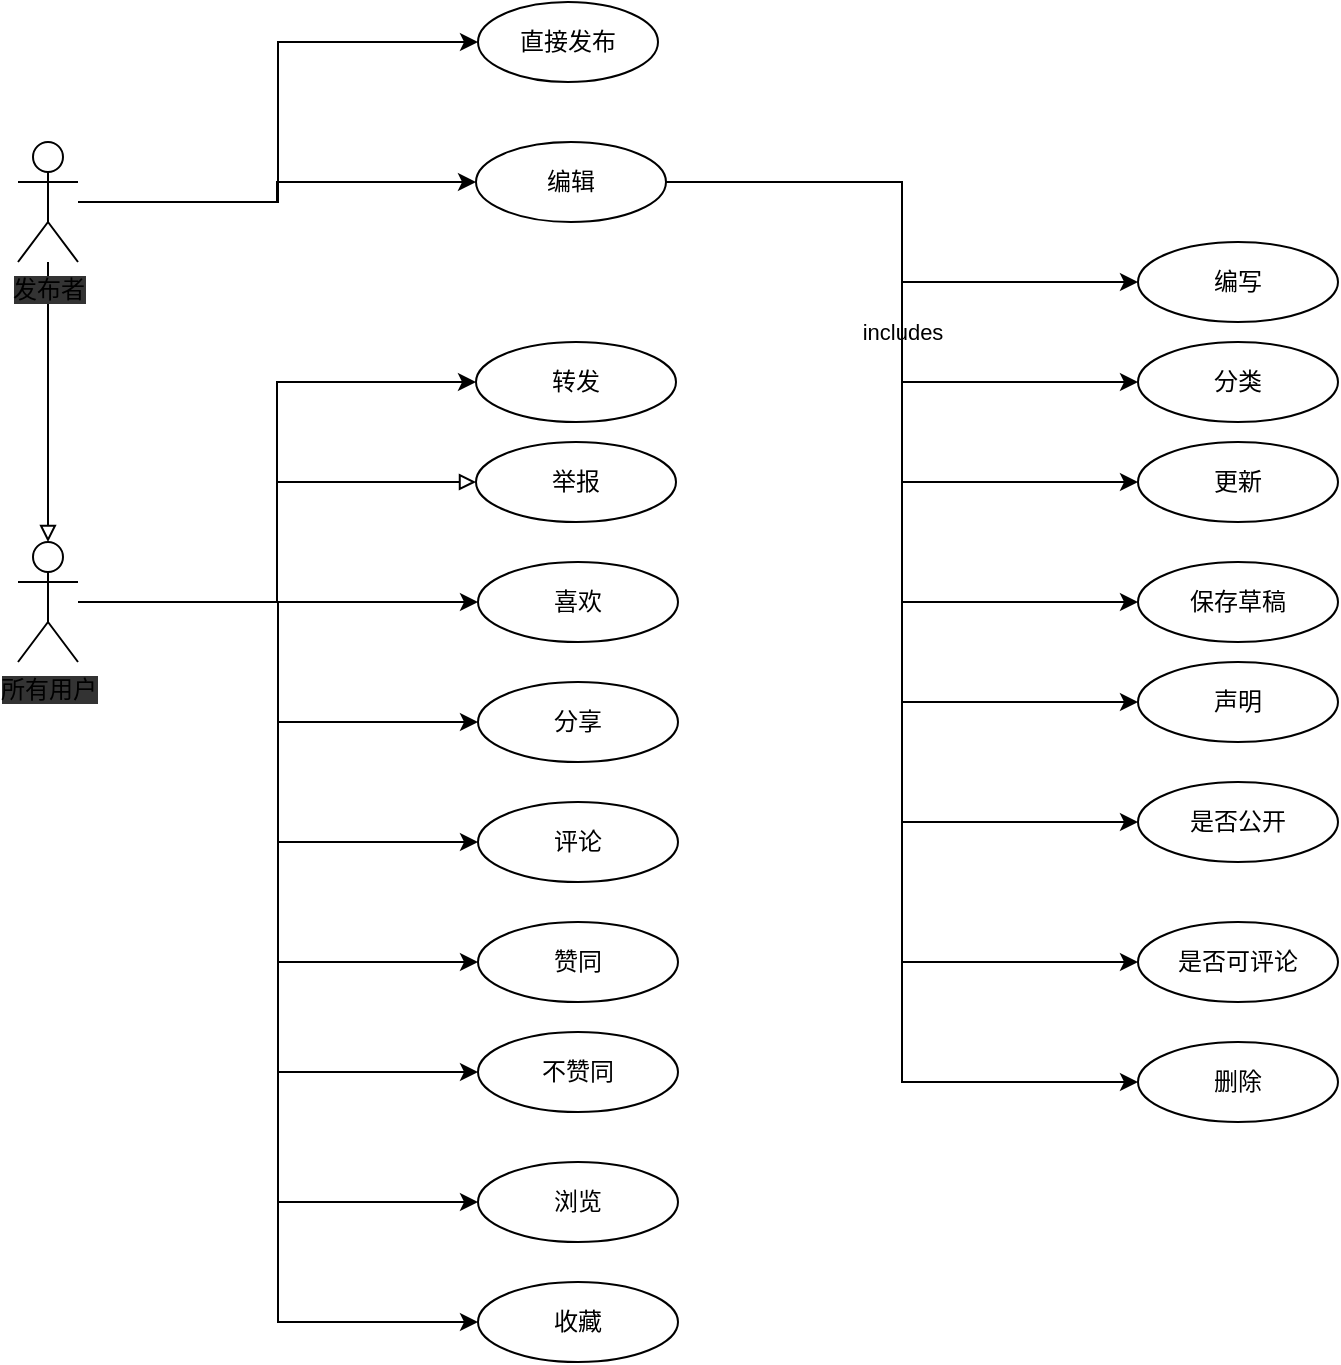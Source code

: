 <mxfile version="13.1.3">
    <diagram id="6hGFLwfOUW9BJ-s0fimq" name="Page-1">
        <mxGraphModel dx="1124" dy="860" grid="1" gridSize="10" guides="1" tooltips="1" connect="1" arrows="1" fold="1" page="1" pageScale="1" pageWidth="1169" pageHeight="1654" math="0" shadow="0">
            <root>
                <mxCell id="0"/>
                <mxCell id="1" parent="0"/>
                <mxCell id="52" style="edgeStyle=orthogonalEdgeStyle;rounded=0;orthogonalLoop=1;jettySize=auto;html=1;entryX=0;entryY=0.5;entryDx=0;entryDy=0;" parent="1" source="2" target="12" edge="1">
                    <mxGeometry relative="1" as="geometry"/>
                </mxCell>
                <mxCell id="53" style="edgeStyle=orthogonalEdgeStyle;rounded=0;orthogonalLoop=1;jettySize=auto;html=1;entryX=0;entryY=0.5;entryDx=0;entryDy=0;" parent="1" source="2" target="13" edge="1">
                    <mxGeometry relative="1" as="geometry"/>
                </mxCell>
                <mxCell id="54" style="edgeStyle=orthogonalEdgeStyle;rounded=0;orthogonalLoop=1;jettySize=auto;html=1;entryX=0;entryY=0.5;entryDx=0;entryDy=0;" parent="1" source="2" target="9" edge="1">
                    <mxGeometry relative="1" as="geometry"/>
                </mxCell>
                <mxCell id="55" style="edgeStyle=orthogonalEdgeStyle;rounded=0;orthogonalLoop=1;jettySize=auto;html=1;entryX=0;entryY=0.5;entryDx=0;entryDy=0;" parent="1" source="2" target="10" edge="1">
                    <mxGeometry relative="1" as="geometry"/>
                </mxCell>
                <mxCell id="56" style="edgeStyle=orthogonalEdgeStyle;rounded=0;orthogonalLoop=1;jettySize=auto;html=1;entryX=0;entryY=0.5;entryDx=0;entryDy=0;" parent="1" source="2" target="19" edge="1">
                    <mxGeometry relative="1" as="geometry"/>
                </mxCell>
                <mxCell id="57" style="edgeStyle=orthogonalEdgeStyle;rounded=0;orthogonalLoop=1;jettySize=auto;html=1;entryX=0;entryY=0.5;entryDx=0;entryDy=0;" parent="1" source="2" target="20" edge="1">
                    <mxGeometry relative="1" as="geometry"/>
                </mxCell>
                <mxCell id="58" style="edgeStyle=orthogonalEdgeStyle;rounded=0;orthogonalLoop=1;jettySize=auto;html=1;entryX=0;entryY=0.5;entryDx=0;entryDy=0;" parent="1" source="2" target="11" edge="1">
                    <mxGeometry relative="1" as="geometry"/>
                </mxCell>
                <mxCell id="60" style="edgeStyle=orthogonalEdgeStyle;rounded=0;orthogonalLoop=1;jettySize=auto;html=1;entryX=0;entryY=0.5;entryDx=0;entryDy=0;" edge="1" parent="1" source="2" target="59">
                    <mxGeometry relative="1" as="geometry"/>
                </mxCell>
                <mxCell id="66" style="edgeStyle=orthogonalEdgeStyle;rounded=0;orthogonalLoop=1;jettySize=auto;html=1;entryX=0;entryY=0.5;entryDx=0;entryDy=0;endArrow=block;endFill=0;" edge="1" parent="1" source="2" target="65">
                    <mxGeometry relative="1" as="geometry"/>
                </mxCell>
                <mxCell id="2" value="&lt;span style=&quot;background-color: rgb(51 , 51 , 51)&quot;&gt;所有用户&lt;/span&gt;" style="shape=umlActor;verticalLabelPosition=bottom;labelBackgroundColor=#ffffff;verticalAlign=top;html=1;outlineConnect=0;" parent="1" vertex="1">
                    <mxGeometry x="60" y="320" width="30" height="60" as="geometry"/>
                </mxCell>
                <mxCell id="3" value="直接发布" style="ellipse;whiteSpace=wrap;html=1;" parent="1" vertex="1">
                    <mxGeometry x="290" y="50" width="90" height="40" as="geometry"/>
                </mxCell>
                <mxCell id="32" style="edgeStyle=orthogonalEdgeStyle;rounded=0;orthogonalLoop=1;jettySize=auto;html=1;entryX=0;entryY=0.5;entryDx=0;entryDy=0;" parent="1" source="8" target="28" edge="1">
                    <mxGeometry relative="1" as="geometry"/>
                </mxCell>
                <mxCell id="34" value="" style="edgeStyle=orthogonalEdgeStyle;rounded=0;orthogonalLoop=1;jettySize=auto;html=1;entryX=0;entryY=0.5;entryDx=0;entryDy=0;" parent="1" source="8" target="29" edge="1">
                    <mxGeometry relative="1" as="geometry"/>
                </mxCell>
                <mxCell id="35" value="includes" style="edgeStyle=orthogonalEdgeStyle;rounded=0;orthogonalLoop=1;jettySize=auto;html=1;entryX=0;entryY=0.5;entryDx=0;entryDy=0;" parent="1" source="8" target="30" edge="1">
                    <mxGeometry relative="1" as="geometry"/>
                </mxCell>
                <mxCell id="36" style="edgeStyle=orthogonalEdgeStyle;rounded=0;orthogonalLoop=1;jettySize=auto;html=1;entryX=0;entryY=0.5;entryDx=0;entryDy=0;" parent="1" source="8" target="17" edge="1">
                    <mxGeometry relative="1" as="geometry"/>
                </mxCell>
                <mxCell id="37" style="edgeStyle=orthogonalEdgeStyle;rounded=0;orthogonalLoop=1;jettySize=auto;html=1;entryX=0;entryY=0.5;entryDx=0;entryDy=0;" parent="1" source="8" target="31" edge="1">
                    <mxGeometry relative="1" as="geometry"/>
                </mxCell>
                <mxCell id="42" style="edgeStyle=orthogonalEdgeStyle;rounded=0;orthogonalLoop=1;jettySize=auto;html=1;entryX=0;entryY=0.5;entryDx=0;entryDy=0;" parent="1" source="8" target="39" edge="1">
                    <mxGeometry relative="1" as="geometry"/>
                </mxCell>
                <mxCell id="43" style="edgeStyle=orthogonalEdgeStyle;rounded=0;orthogonalLoop=1;jettySize=auto;html=1;entryX=0;entryY=0.5;entryDx=0;entryDy=0;" parent="1" source="8" target="16" edge="1">
                    <mxGeometry relative="1" as="geometry"/>
                </mxCell>
                <mxCell id="44" style="edgeStyle=orthogonalEdgeStyle;rounded=0;orthogonalLoop=1;jettySize=auto;html=1;entryX=0;entryY=0.5;entryDx=0;entryDy=0;" parent="1" source="8" target="38" edge="1">
                    <mxGeometry relative="1" as="geometry"/>
                </mxCell>
                <mxCell id="8" value="编辑" style="ellipse;whiteSpace=wrap;html=1;" parent="1" vertex="1">
                    <mxGeometry x="289" y="120" width="95" height="40" as="geometry"/>
                </mxCell>
                <mxCell id="9" value="评论" style="ellipse;whiteSpace=wrap;html=1;" parent="1" vertex="1">
                    <mxGeometry x="290" y="450" width="100" height="40" as="geometry"/>
                </mxCell>
                <mxCell id="10" value="赞同" style="ellipse;whiteSpace=wrap;html=1;" parent="1" vertex="1">
                    <mxGeometry x="290" y="510" width="100" height="40" as="geometry"/>
                </mxCell>
                <mxCell id="11" value="收藏" style="ellipse;whiteSpace=wrap;html=1;" parent="1" vertex="1">
                    <mxGeometry x="290" y="690" width="100" height="40" as="geometry"/>
                </mxCell>
                <mxCell id="12" value="喜欢" style="ellipse;whiteSpace=wrap;html=1;" parent="1" vertex="1">
                    <mxGeometry x="290" y="330" width="100" height="40" as="geometry"/>
                </mxCell>
                <mxCell id="13" value="分享" style="ellipse;whiteSpace=wrap;html=1;" parent="1" vertex="1">
                    <mxGeometry x="290" y="390" width="100" height="40" as="geometry"/>
                </mxCell>
                <mxCell id="16" value="删除" style="ellipse;whiteSpace=wrap;html=1;" parent="1" vertex="1">
                    <mxGeometry x="620" y="570" width="100" height="40" as="geometry"/>
                </mxCell>
                <mxCell id="17" value="保存草稿" style="ellipse;whiteSpace=wrap;html=1;" parent="1" vertex="1">
                    <mxGeometry x="620" y="330" width="100" height="40" as="geometry"/>
                </mxCell>
                <mxCell id="19" value="不赞同" style="ellipse;whiteSpace=wrap;html=1;" parent="1" vertex="1">
                    <mxGeometry x="290" y="565" width="100" height="40" as="geometry"/>
                </mxCell>
                <mxCell id="20" value="浏览" style="ellipse;whiteSpace=wrap;html=1;" parent="1" vertex="1">
                    <mxGeometry x="290" y="630" width="100" height="40" as="geometry"/>
                </mxCell>
                <mxCell id="28" value="编写" style="ellipse;whiteSpace=wrap;html=1;" parent="1" vertex="1">
                    <mxGeometry x="620" y="170" width="100" height="40" as="geometry"/>
                </mxCell>
                <mxCell id="29" value="分类" style="ellipse;whiteSpace=wrap;html=1;" parent="1" vertex="1">
                    <mxGeometry x="620" y="220" width="100" height="40" as="geometry"/>
                </mxCell>
                <mxCell id="30" value="更新" style="ellipse;whiteSpace=wrap;html=1;" parent="1" vertex="1">
                    <mxGeometry x="620" y="270" width="100" height="40" as="geometry"/>
                </mxCell>
                <mxCell id="31" value="声明" style="ellipse;whiteSpace=wrap;html=1;" parent="1" vertex="1">
                    <mxGeometry x="620" y="380" width="100" height="40" as="geometry"/>
                </mxCell>
                <mxCell id="38" value="是否公开" style="ellipse;whiteSpace=wrap;html=1;" parent="1" vertex="1">
                    <mxGeometry x="620" y="440" width="100" height="40" as="geometry"/>
                </mxCell>
                <mxCell id="39" value="是否可评论" style="ellipse;whiteSpace=wrap;html=1;" parent="1" vertex="1">
                    <mxGeometry x="620" y="510" width="100" height="40" as="geometry"/>
                </mxCell>
                <mxCell id="59" value="转发" style="ellipse;whiteSpace=wrap;html=1;" vertex="1" parent="1">
                    <mxGeometry x="289" y="220" width="100" height="40" as="geometry"/>
                </mxCell>
                <mxCell id="62" style="edgeStyle=orthogonalEdgeStyle;rounded=0;orthogonalLoop=1;jettySize=auto;html=1;entryX=0;entryY=0.5;entryDx=0;entryDy=0;" edge="1" parent="1" source="61" target="3">
                    <mxGeometry relative="1" as="geometry"/>
                </mxCell>
                <mxCell id="63" style="edgeStyle=orthogonalEdgeStyle;rounded=0;orthogonalLoop=1;jettySize=auto;html=1;entryX=0;entryY=0.5;entryDx=0;entryDy=0;" edge="1" parent="1" source="61" target="8">
                    <mxGeometry relative="1" as="geometry"/>
                </mxCell>
                <mxCell id="64" style="edgeStyle=orthogonalEdgeStyle;rounded=0;orthogonalLoop=1;jettySize=auto;html=1;entryX=0.5;entryY=0;entryDx=0;entryDy=0;entryPerimeter=0;endArrow=block;endFill=0;" edge="1" parent="1" source="61" target="2">
                    <mxGeometry relative="1" as="geometry"/>
                </mxCell>
                <mxCell id="61" value="&lt;span style=&quot;background-color: rgb(51 , 51 , 51)&quot;&gt;发布者&lt;/span&gt;" style="shape=umlActor;verticalLabelPosition=bottom;labelBackgroundColor=#ffffff;verticalAlign=top;html=1;outlineConnect=0;" vertex="1" parent="1">
                    <mxGeometry x="60" y="120" width="30" height="60" as="geometry"/>
                </mxCell>
                <mxCell id="65" value="举报" style="ellipse;whiteSpace=wrap;html=1;" vertex="1" parent="1">
                    <mxGeometry x="289" y="270" width="100" height="40" as="geometry"/>
                </mxCell>
            </root>
        </mxGraphModel>
    </diagram>
</mxfile>
